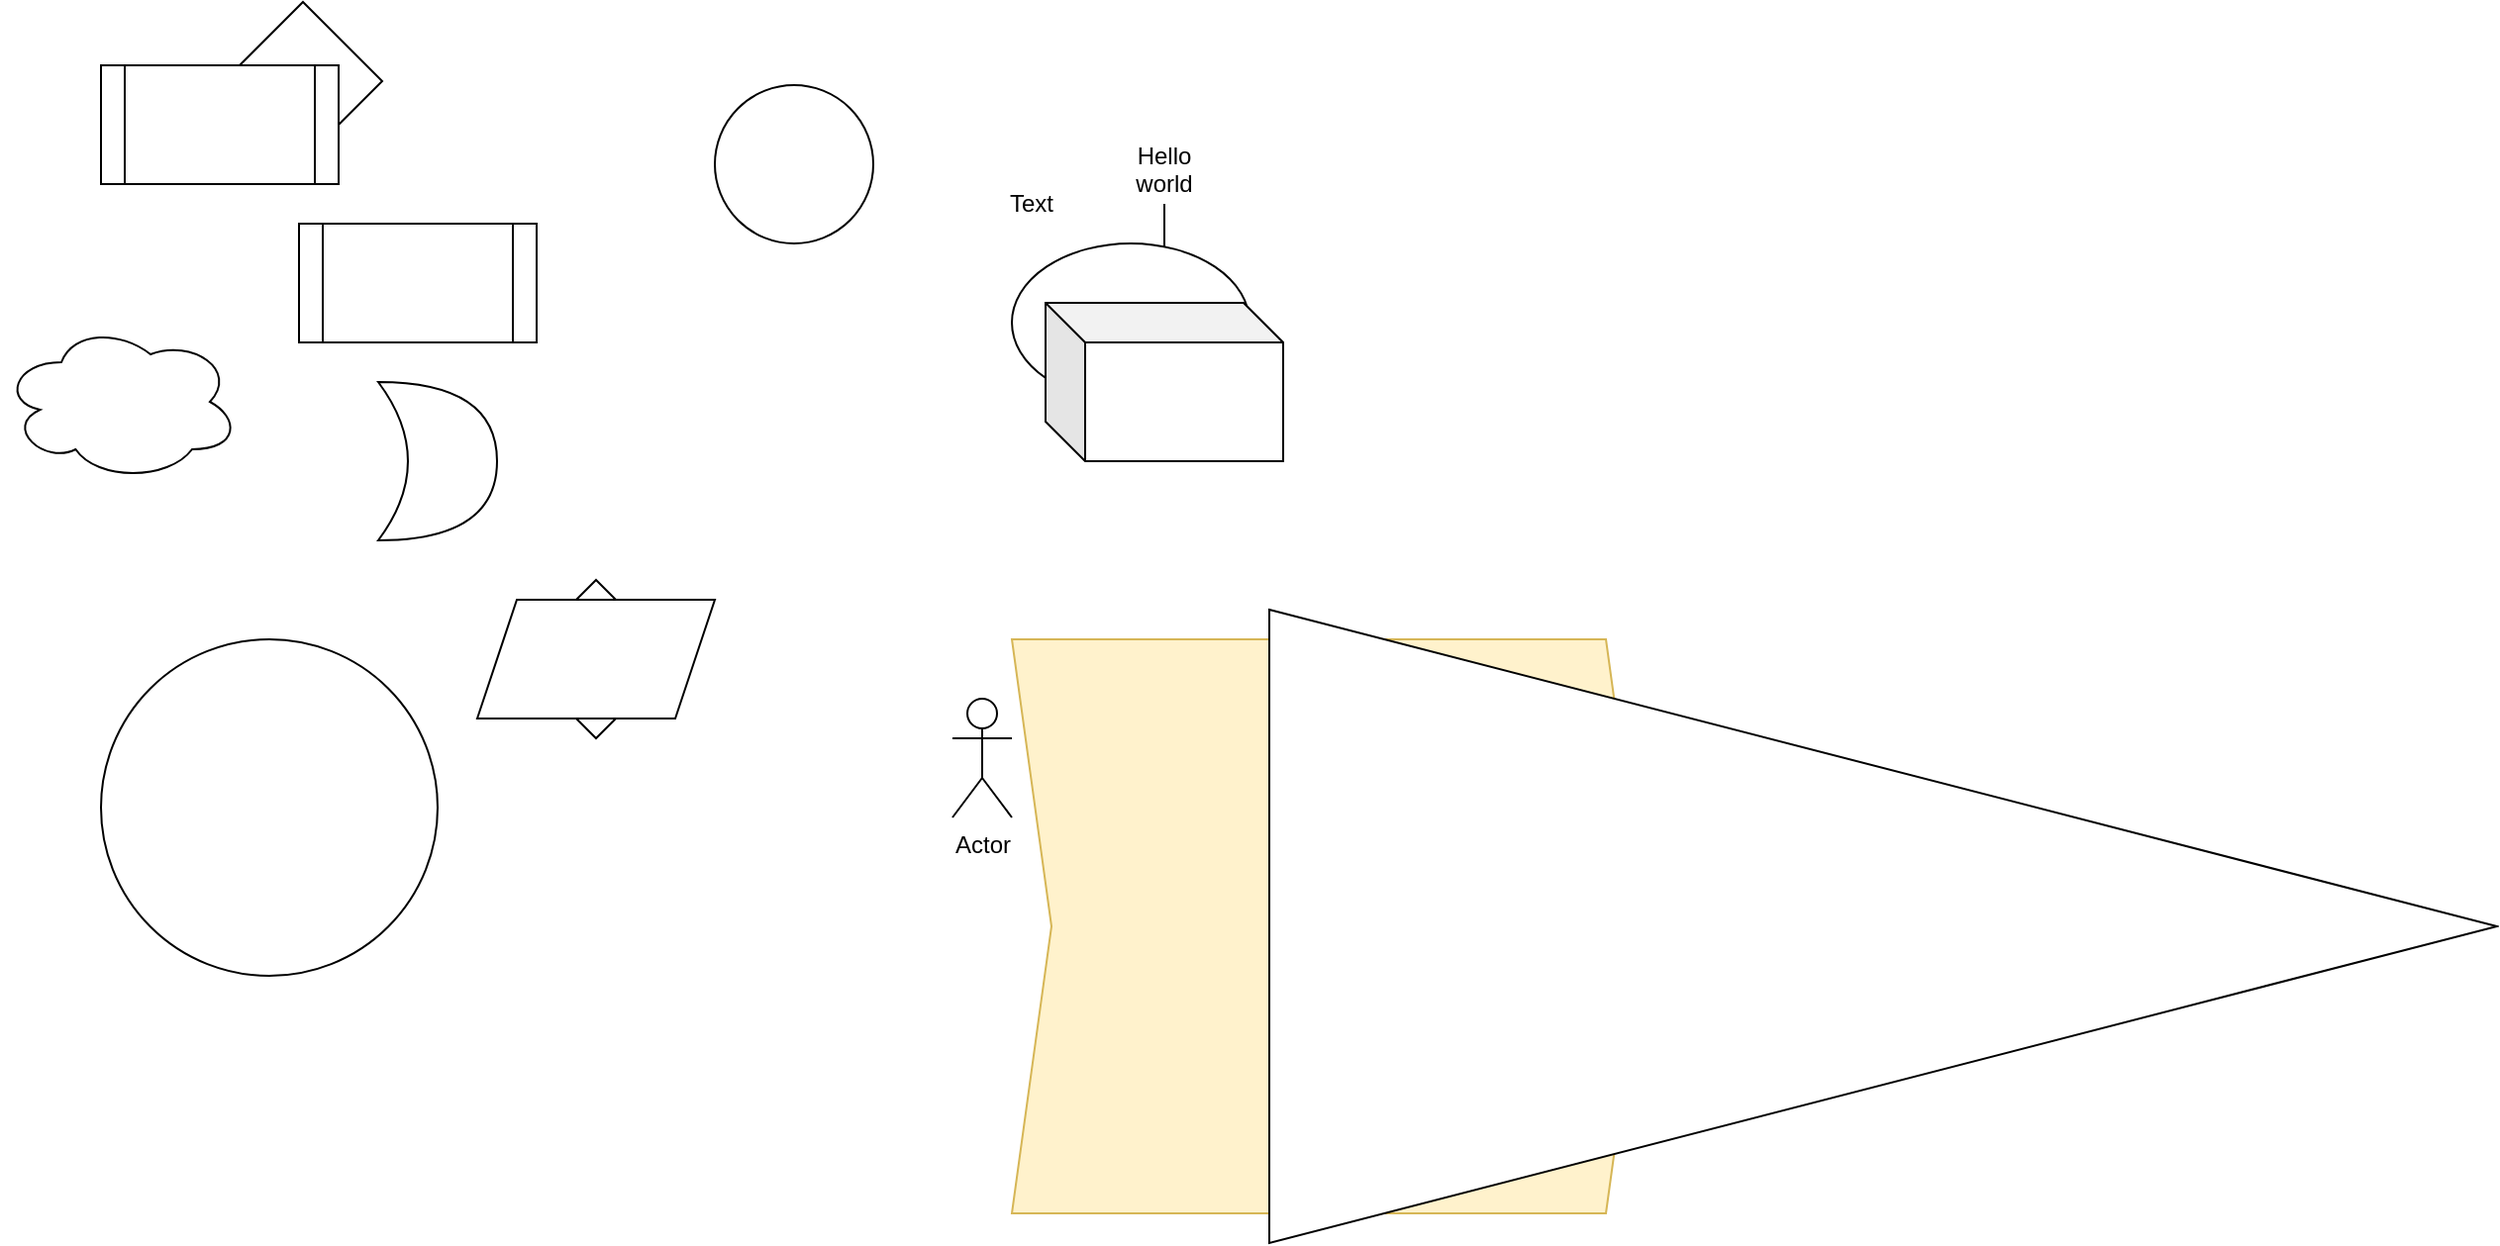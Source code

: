 <mxfile version="13.8.3" type="github">
  <diagram id="RotxRWtWAplPm-sw7Vok" name="Page-1">
    <mxGraphModel dx="1110" dy="701" grid="1" gridSize="10" guides="1" tooltips="1" connect="1" arrows="1" fold="1" page="1" pageScale="1" pageWidth="1654" pageHeight="1169" math="0" shadow="0">
      <root>
        <mxCell id="0" />
        <mxCell id="1" parent="0" />
        <mxCell id="xGldfAfnKIcAC6fJbFKj-1" value="" style="shape=step;perimeter=stepPerimeter;whiteSpace=wrap;html=1;fixedSize=1;fillColor=#fff2cc;strokeColor=#d6b656;" parent="1" vertex="1">
          <mxGeometry x="770" y="350" width="320" height="290" as="geometry" />
        </mxCell>
        <mxCell id="QntLnlcpSu31OXuqwZQp-1" value="" style="ellipse;whiteSpace=wrap;html=1;aspect=fixed;" parent="1" vertex="1">
          <mxGeometry x="310" y="350" width="170" height="170" as="geometry" />
        </mxCell>
        <mxCell id="cZRSQQ3YKB1qLK1Wdivk-2" value="" style="edgeStyle=orthogonalEdgeStyle;rounded=0;orthogonalLoop=1;jettySize=auto;html=1;" parent="1" source="YSOhXpwg67Ld468JvBK0-1" target="cZRSQQ3YKB1qLK1Wdivk-1" edge="1">
          <mxGeometry relative="1" as="geometry" />
        </mxCell>
        <mxCell id="YSOhXpwg67Ld468JvBK0-1" value="&lt;div&gt;Hello world&lt;/div&gt;&lt;div&gt;&lt;br&gt;&lt;/div&gt;" style="text;html=1;strokeColor=none;fillColor=none;align=center;verticalAlign=middle;whiteSpace=wrap;rounded=0;" parent="1" vertex="1">
          <mxGeometry x="827" y="110" width="40" height="20" as="geometry" />
        </mxCell>
        <mxCell id="YSOhXpwg67Ld468JvBK0-2" value="" style="ellipse;whiteSpace=wrap;html=1;" vertex="1" parent="1">
          <mxGeometry x="770" y="150" width="120" height="80" as="geometry" />
        </mxCell>
        <mxCell id="cZRSQQ3YKB1qLK1Wdivk-1" value="" style="shape=cube;whiteSpace=wrap;html=1;boundedLbl=1;backgroundOutline=1;darkOpacity=0.05;darkOpacity2=0.1;" parent="1" vertex="1">
          <mxGeometry x="787" y="180" width="120" height="80" as="geometry" />
        </mxCell>
        <mxCell id="TsIzDqRSt-baFKSK3Jbt-1" value="" style="shape=process;whiteSpace=wrap;html=1;backgroundOutline=1;" vertex="1" parent="1">
          <mxGeometry x="410" y="140" width="120" height="60" as="geometry" />
        </mxCell>
        <mxCell id="w5tY2JbowXTKXXQJvJrr-1" value="" style="rhombus;whiteSpace=wrap;html=1;" vertex="1" parent="1">
          <mxGeometry x="520" y="320" width="80" height="80" as="geometry" />
        </mxCell>
        <mxCell id="TsIzDqRSt-baFKSK3Jbt-2" value="" style="shape=xor;whiteSpace=wrap;html=1;" vertex="1" parent="1">
          <mxGeometry x="450" y="220" width="60" height="80" as="geometry" />
        </mxCell>
        <mxCell id="YSOhXpwg67Ld468JvBK0-3" value="Text" style="text;html=1;strokeColor=none;fillColor=none;align=center;verticalAlign=middle;whiteSpace=wrap;rounded=0;" vertex="1" parent="1">
          <mxGeometry x="760" y="120" width="40" height="20" as="geometry" />
        </mxCell>
        <mxCell id="Qr67fAi1QLFHlpQzmW5A-1" value="" style="triangle;whiteSpace=wrap;html=1;" vertex="1" parent="1">
          <mxGeometry x="900" y="335" width="620" height="320" as="geometry" />
        </mxCell>
        <mxCell id="YSOhXpwg67Ld468JvBK0-4" value="" style="ellipse;whiteSpace=wrap;html=1;aspect=fixed;" vertex="1" parent="1">
          <mxGeometry x="620" y="70" width="80" height="80" as="geometry" />
        </mxCell>
        <mxCell id="w5tY2JbowXTKXXQJvJrr-2" value="" style="shape=parallelogram;perimeter=parallelogramPerimeter;whiteSpace=wrap;html=1;fixedSize=1;" vertex="1" parent="1">
          <mxGeometry x="500" y="330" width="120" height="60" as="geometry" />
        </mxCell>
        <mxCell id="w5tY2JbowXTKXXQJvJrr-3" value="" style="ellipse;shape=cloud;whiteSpace=wrap;html=1;" vertex="1" parent="1">
          <mxGeometry x="260" y="190" width="120" height="80" as="geometry" />
        </mxCell>
        <mxCell id="w5tY2JbowXTKXXQJvJrr-4" value="Actor" style="shape=umlActor;verticalLabelPosition=bottom;verticalAlign=top;html=1;outlineConnect=0;" vertex="1" parent="1">
          <mxGeometry x="740" y="380" width="30" height="60" as="geometry" />
        </mxCell>
        <mxCell id="YSOhXpwg67Ld468JvBK0-5" value="" style="rhombus;whiteSpace=wrap;html=1;" vertex="1" parent="1">
          <mxGeometry x="372" y="28" width="80" height="80" as="geometry" />
        </mxCell>
        <mxCell id="YSOhXpwg67Ld468JvBK0-6" value="" style="shape=process;whiteSpace=wrap;html=1;backgroundOutline=1;" vertex="1" parent="1">
          <mxGeometry x="310" y="60" width="120" height="60" as="geometry" />
        </mxCell>
      </root>
    </mxGraphModel>
  </diagram>
</mxfile>
